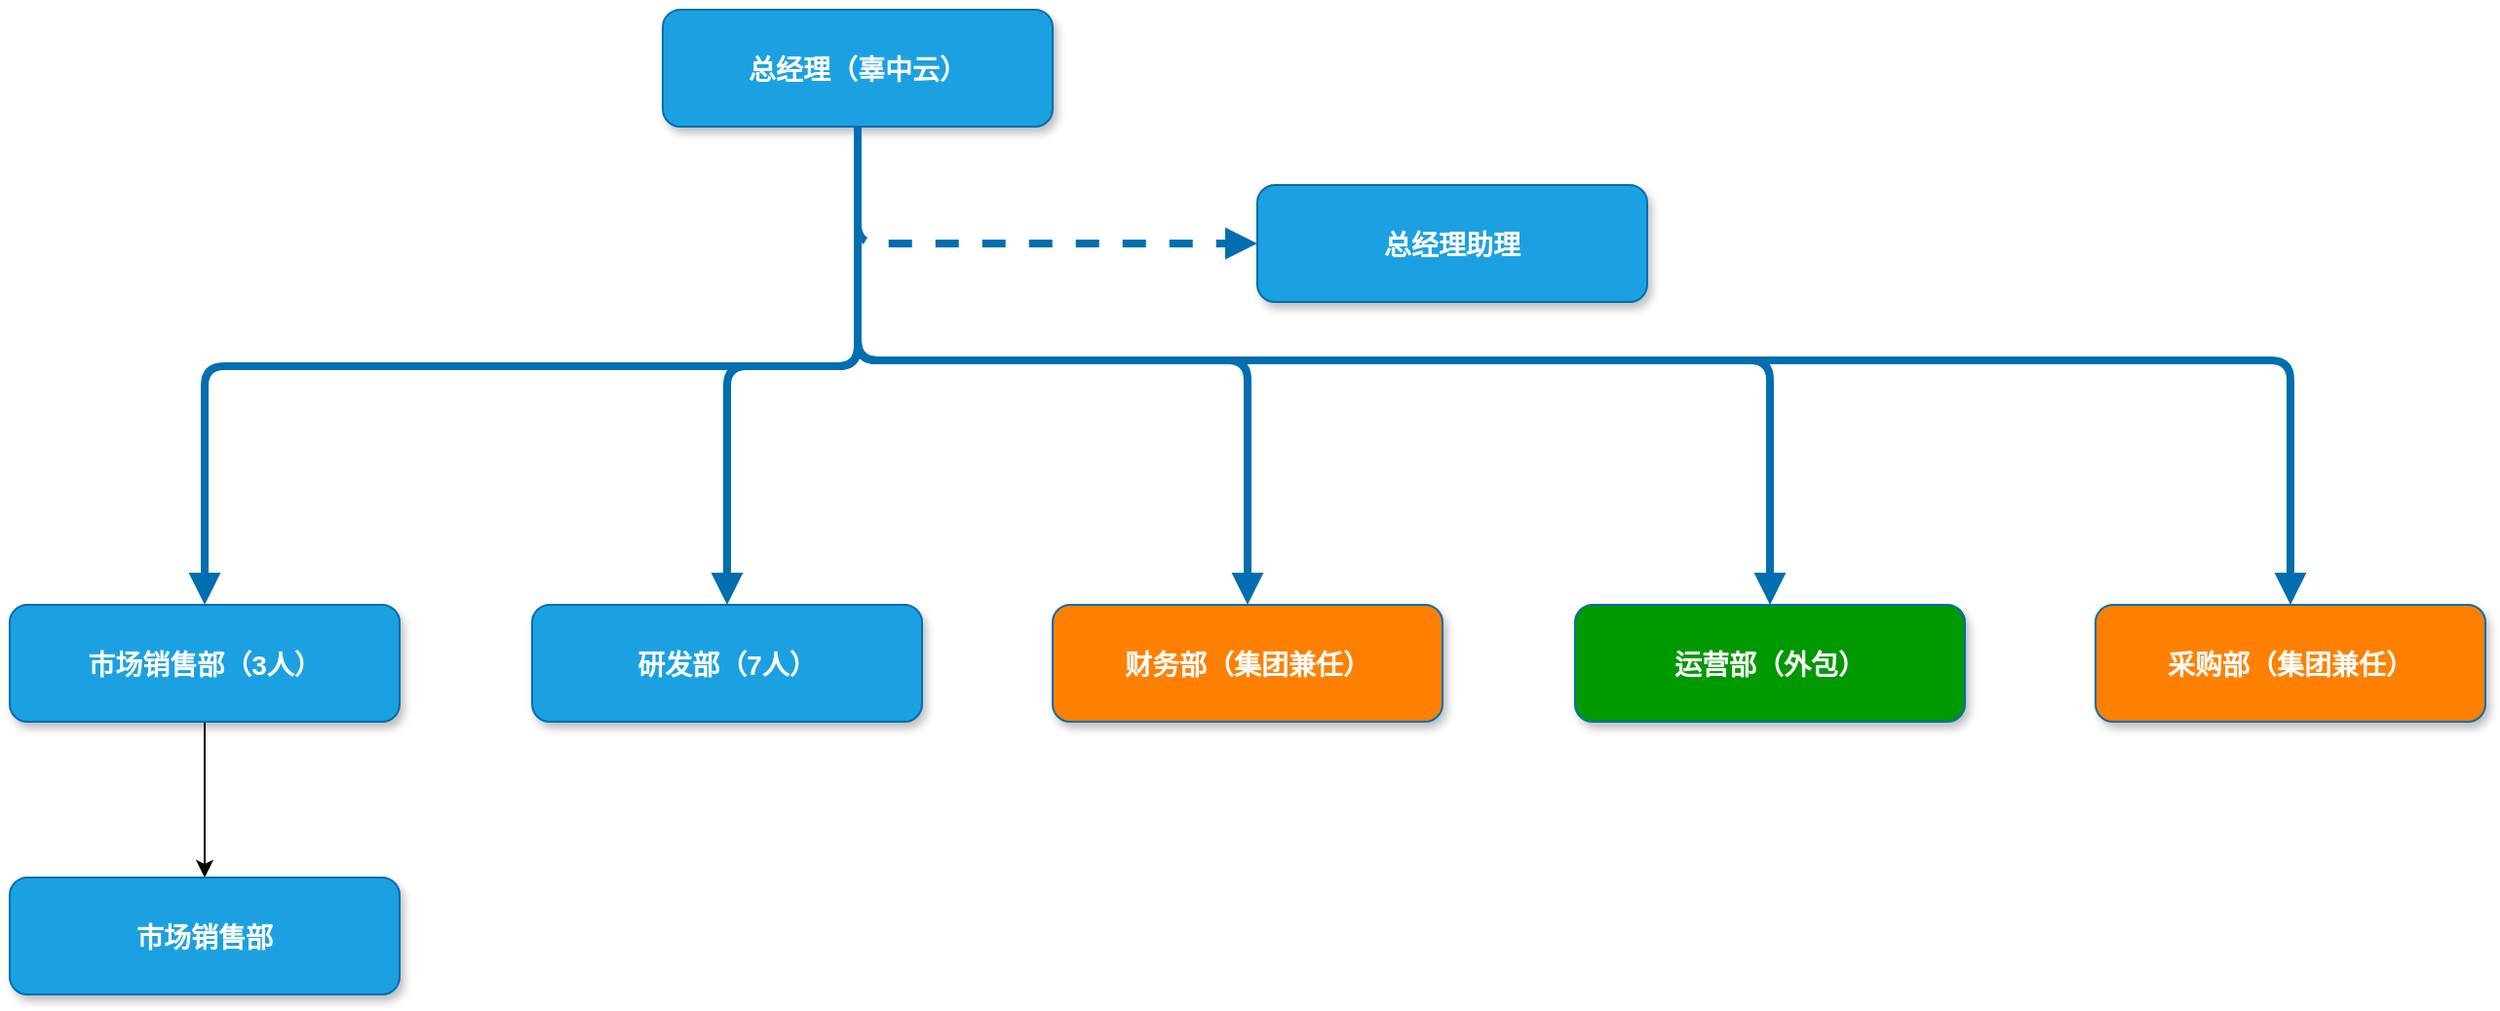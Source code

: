 <mxfile version="13.5.8" type="github">
  <diagram name="Page-1" id="97916047-d0de-89f5-080d-49f4d83e522f">
    <mxGraphModel dx="1422" dy="794" grid="1" gridSize="10" guides="1" tooltips="1" connect="1" arrows="1" fold="1" page="1" pageScale="1.5" pageWidth="1169" pageHeight="827" background="#ffffff" math="0" shadow="0">
      <root>
        <mxCell id="0" />
        <mxCell id="1" parent="0" />
        <mxCell id="2" value="总经理（辜中云）" style="rounded=1;fillColor=#1ba1e2;strokeColor=#006EAF;shadow=1;fontStyle=1;fontColor=#ffffff;fontSize=14;" parent="1" vertex="1">
          <mxGeometry x="675" y="150" width="200" height="60" as="geometry" />
        </mxCell>
        <mxCell id="4" value="运营部（外包）" style="rounded=1;strokeColor=#006EAF;shadow=1;fontStyle=1;fontColor=#ffffff;fontSize=14;fillColor=#009900;" parent="1" vertex="1">
          <mxGeometry x="1143" y="455.5" width="200" height="60" as="geometry" />
        </mxCell>
        <mxCell id="SNdY29Xibx8d0OwwSOjc-62" value="" style="edgeStyle=orthogonalEdgeStyle;rounded=0;orthogonalLoop=1;jettySize=auto;html=1;" edge="1" parent="1" source="5" target="SNdY29Xibx8d0OwwSOjc-61">
          <mxGeometry relative="1" as="geometry" />
        </mxCell>
        <mxCell id="5" value="市场销售部（3人）" style="rounded=1;fillColor=#1ba1e2;strokeColor=#006EAF;shadow=1;fontStyle=1;fontColor=#ffffff;fontSize=14;" parent="1" vertex="1">
          <mxGeometry x="340" y="455.5" width="200" height="60" as="geometry" />
        </mxCell>
        <mxCell id="6" value="研发部（7人）" style="rounded=1;fillColor=#1ba1e2;strokeColor=#006EAF;shadow=1;fontStyle=1;fontColor=#ffffff;fontSize=14;" parent="1" vertex="1">
          <mxGeometry x="608" y="455.5" width="200" height="60" as="geometry" />
        </mxCell>
        <mxCell id="7" value="总经理助理" style="rounded=1;fillColor=#1ba1e2;strokeColor=#006EAF;shadow=1;fontStyle=1;fontColor=#ffffff;fontSize=14;" parent="1" vertex="1">
          <mxGeometry x="980" y="240" width="200" height="60" as="geometry" />
        </mxCell>
        <mxCell id="30" value="" style="edgeStyle=elbowEdgeStyle;elbow=vertical;strokeWidth=4;endArrow=block;endFill=1;fontStyle=1;strokeColor=#006EAF;exitX=0.5;exitY=1;exitDx=0;exitDy=0;fillColor=#1ba1e2;" parent="1" source="2" target="5" edge="1">
          <mxGeometry x="22" y="165.5" width="100" height="100" as="geometry">
            <mxPoint x="772" y="270" as="sourcePoint" />
            <mxPoint x="122" y="165.5" as="targetPoint" />
          </mxGeometry>
        </mxCell>
        <mxCell id="31" value="" style="edgeStyle=elbowEdgeStyle;elbow=vertical;strokeWidth=4;endArrow=block;endFill=1;fontStyle=1;strokeColor=#006EAF;exitX=0.5;exitY=1;exitDx=0;exitDy=0;fillColor=#1ba1e2;" parent="1" source="2" target="4" edge="1">
          <mxGeometry x="22" y="165.5" width="100" height="100" as="geometry">
            <mxPoint x="772" y="270" as="sourcePoint" />
            <mxPoint x="122" y="165.5" as="targetPoint" />
            <Array as="points">
              <mxPoint x="1010" y="330" />
            </Array>
          </mxGeometry>
        </mxCell>
        <mxCell id="33" value="" style="edgeStyle=elbowEdgeStyle;elbow=vertical;strokeWidth=4;endArrow=block;endFill=1;fontStyle=1;dashed=1;strokeColor=#006EAF;fillColor=#1ba1e2;entryX=0;entryY=0.5;entryDx=0;entryDy=0;" parent="1" target="7" edge="1">
          <mxGeometry x="22" y="165.5" width="100" height="100" as="geometry">
            <mxPoint x="775" y="210" as="sourcePoint" />
            <mxPoint x="122" y="165.5" as="targetPoint" />
            <Array as="points">
              <mxPoint x="850" y="270" />
              <mxPoint x="940" y="260" />
              <mxPoint x="930" y="280" />
              <mxPoint x="1062" y="295.5" />
            </Array>
          </mxGeometry>
        </mxCell>
        <mxCell id="SNdY29Xibx8d0OwwSOjc-55" value="财务部（集团兼任）" style="rounded=1;strokeColor=#006EAF;shadow=1;fontStyle=1;fontColor=#ffffff;fontSize=14;fillColor=#FF8000;" vertex="1" parent="1">
          <mxGeometry x="875" y="455.5" width="200" height="60" as="geometry" />
        </mxCell>
        <mxCell id="SNdY29Xibx8d0OwwSOjc-56" value="采购部（集团兼任）" style="rounded=1;strokeColor=#006EAF;shadow=1;fontStyle=1;fontColor=#ffffff;fontSize=14;fillColor=#FF8000;" vertex="1" parent="1">
          <mxGeometry x="1410" y="455.5" width="200" height="60" as="geometry" />
        </mxCell>
        <mxCell id="SNdY29Xibx8d0OwwSOjc-58" value="" style="edgeStyle=elbowEdgeStyle;elbow=vertical;strokeWidth=4;endArrow=block;endFill=1;fontStyle=1;strokeColor=#006EAF;entryX=0.5;entryY=0;entryDx=0;entryDy=0;exitX=0.5;exitY=1;exitDx=0;exitDy=0;fillColor=#1ba1e2;" edge="1" parent="1" source="2" target="SNdY29Xibx8d0OwwSOjc-55">
          <mxGeometry x="32" y="175.5" width="100" height="100" as="geometry">
            <mxPoint x="770" y="260" as="sourcePoint" />
            <mxPoint x="1253" y="465.5" as="targetPoint" />
            <Array as="points">
              <mxPoint x="880" y="330" />
            </Array>
          </mxGeometry>
        </mxCell>
        <mxCell id="SNdY29Xibx8d0OwwSOjc-59" value="" style="edgeStyle=elbowEdgeStyle;elbow=vertical;strokeWidth=4;endArrow=block;endFill=1;fontStyle=1;strokeColor=#006EAF;exitX=0.5;exitY=1;exitDx=0;exitDy=0;fillColor=#1ba1e2;" edge="1" parent="1" source="2" target="SNdY29Xibx8d0OwwSOjc-56">
          <mxGeometry x="42" y="185.5" width="100" height="100" as="geometry">
            <mxPoint x="770" y="260" as="sourcePoint" />
            <mxPoint x="985" y="465.5" as="targetPoint" />
            <Array as="points">
              <mxPoint x="1140" y="330" />
            </Array>
          </mxGeometry>
        </mxCell>
        <mxCell id="SNdY29Xibx8d0OwwSOjc-60" value="" style="edgeStyle=elbowEdgeStyle;elbow=vertical;strokeWidth=4;endArrow=block;endFill=1;fontStyle=1;strokeColor=#006EAF;exitX=0.5;exitY=1;exitDx=0;exitDy=0;fillColor=#1ba1e2;" edge="1" parent="1" source="2" target="6">
          <mxGeometry x="32" y="175.5" width="100" height="100" as="geometry">
            <mxPoint x="785" y="220" as="sourcePoint" />
            <mxPoint x="450" y="465.5" as="targetPoint" />
          </mxGeometry>
        </mxCell>
        <mxCell id="SNdY29Xibx8d0OwwSOjc-61" value="市场销售部" style="rounded=1;fillColor=#1ba1e2;strokeColor=#006EAF;shadow=1;fontStyle=1;fontColor=#ffffff;fontSize=14;" vertex="1" parent="1">
          <mxGeometry x="340" y="595.5" width="200" height="60" as="geometry" />
        </mxCell>
      </root>
    </mxGraphModel>
  </diagram>
</mxfile>
